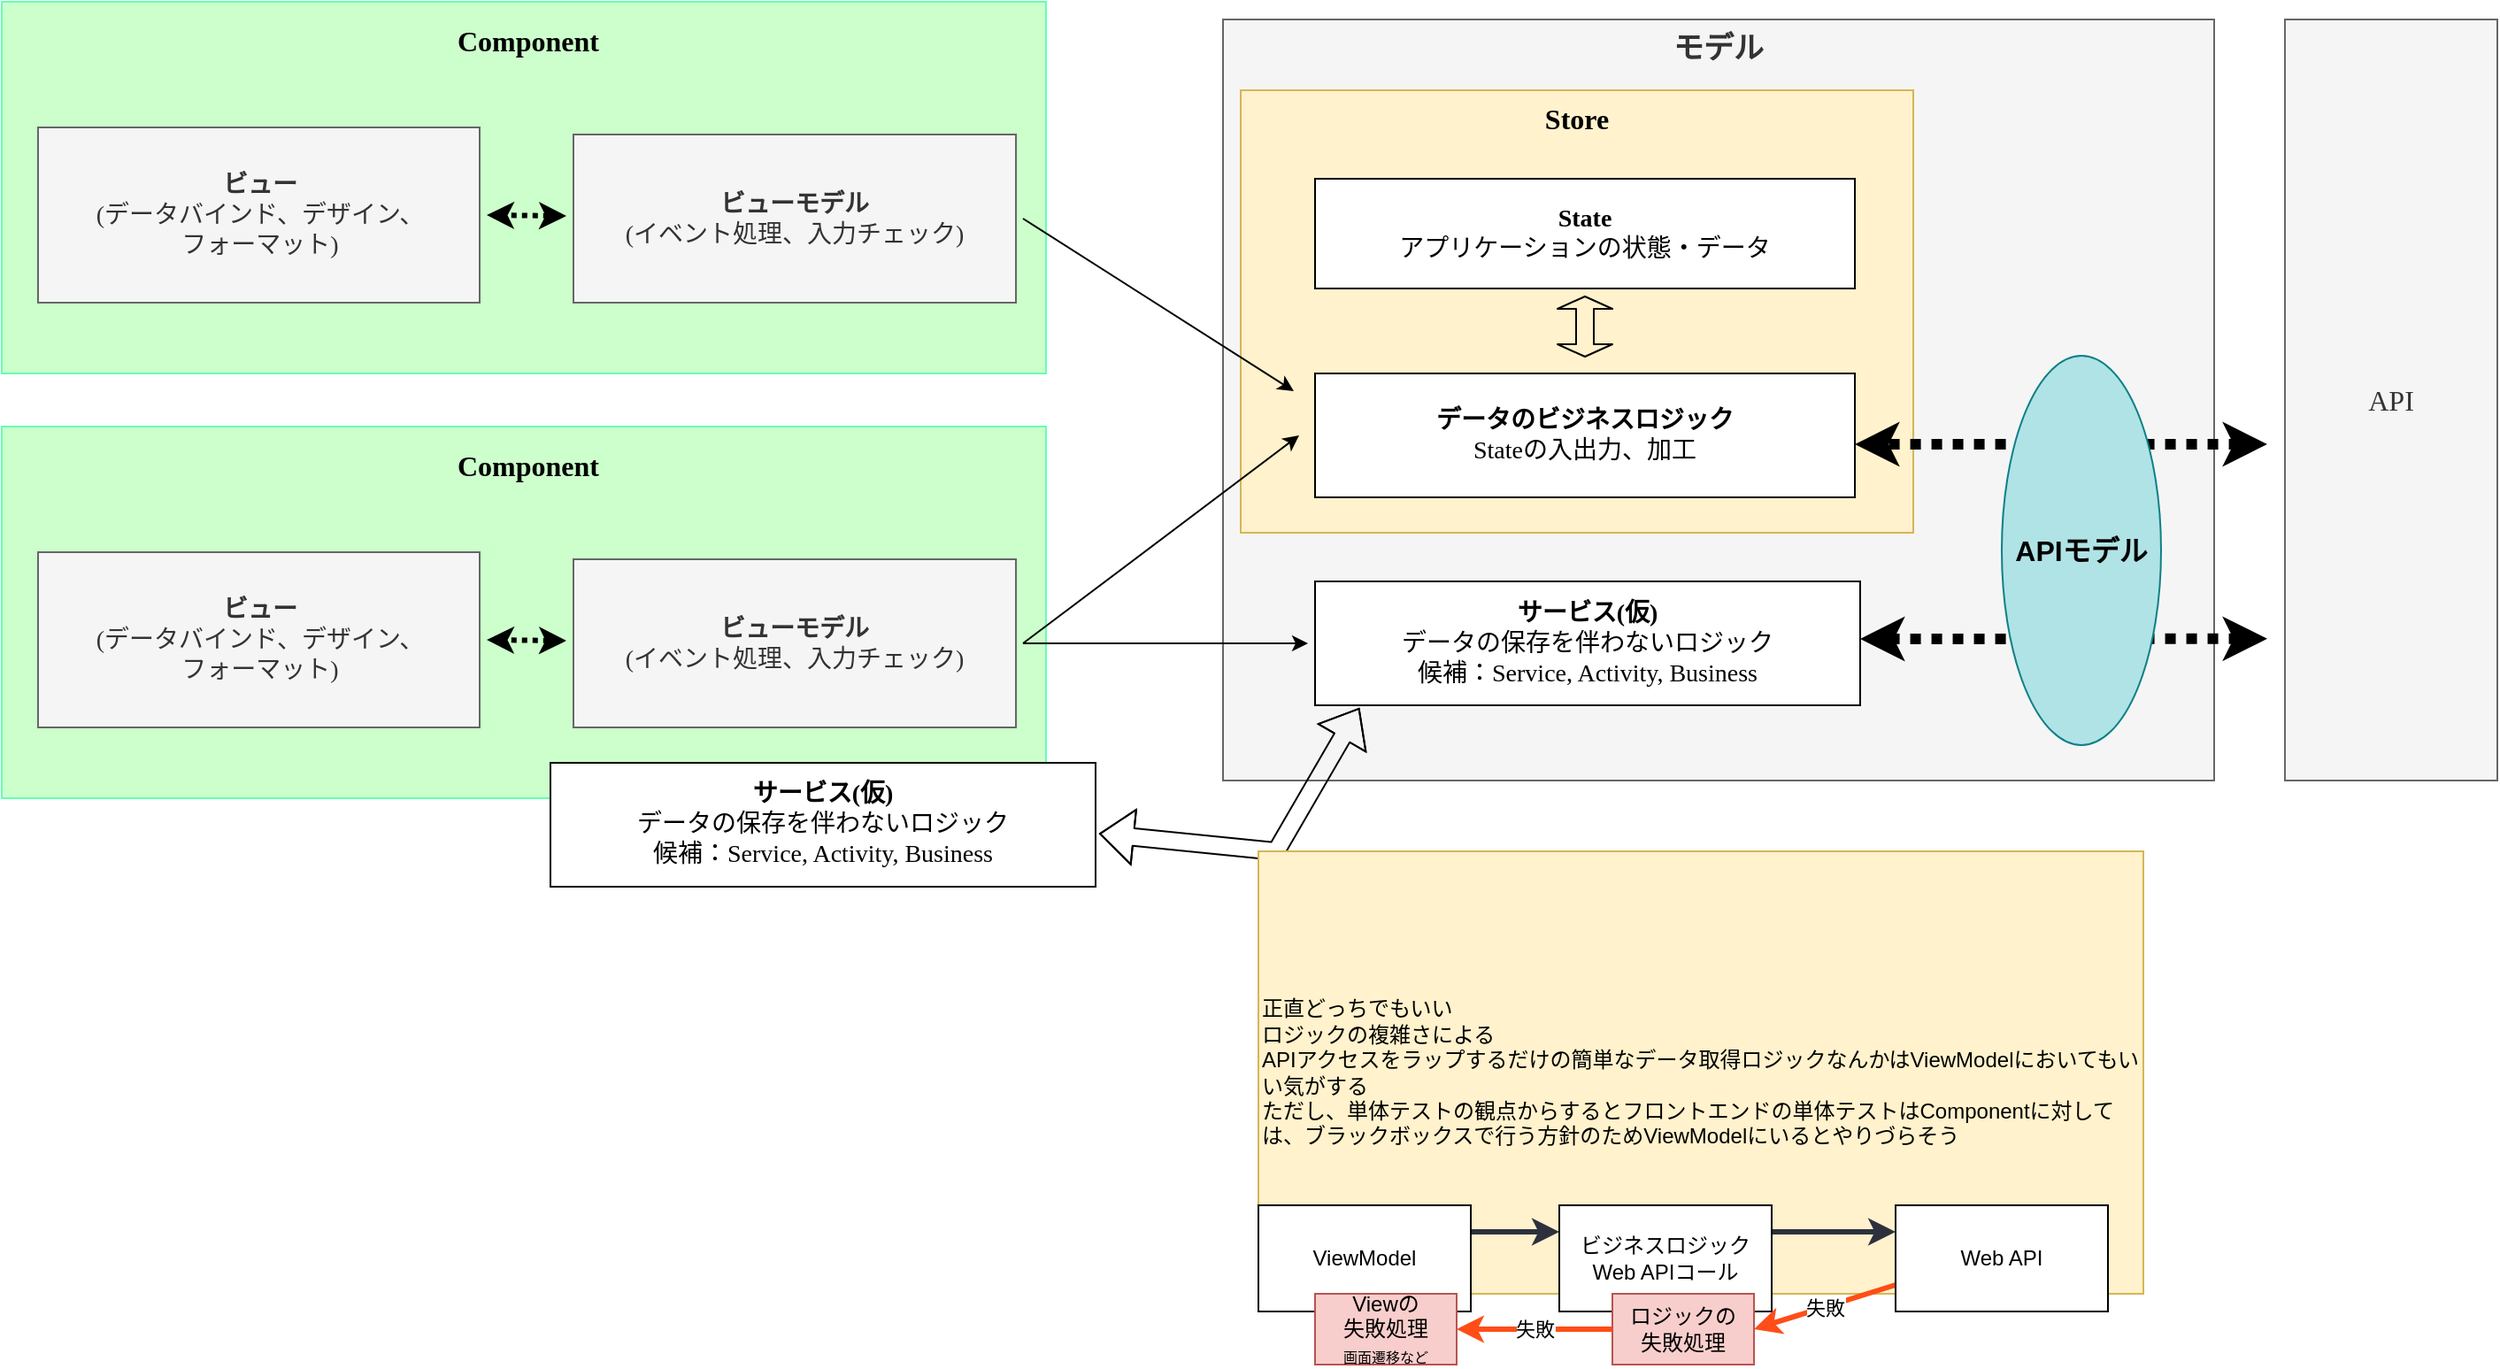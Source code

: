 <mxfile>
    <diagram id="g32roVNftYkZaOqn-Fnz" name="ページ1">
        <mxGraphModel dx="762" dy="542" grid="1" gridSize="10" guides="1" tooltips="1" connect="1" arrows="1" fold="1" page="1" pageScale="1" pageWidth="827" pageHeight="1169" math="0" shadow="0">
            <root>
                <mxCell id="0"/>
                <mxCell id="1" parent="0"/>
                <mxCell id="85" value="モデル" style="rounded=0;whiteSpace=wrap;html=1;fillColor=#f5f5f5;fontColor=#333333;strokeColor=#666666;fontStyle=1;verticalAlign=top;fontSize=17;" parent="1" vertex="1">
                    <mxGeometry x="780" y="130" width="560" height="430" as="geometry"/>
                </mxCell>
                <mxCell id="5" value="&lt;b&gt;Store&lt;/b&gt;" style="rounded=0;whiteSpace=wrap;html=1;fontSize=16;verticalAlign=top;fillColor=#fff2cc;strokeColor=#d6b656;fontFamily=Noto Sans JP;fontSource=https%3A%2F%2Ffonts.googleapis.com%2Fcss%3Ffamily%3DNoto%2BSans%2BJP;" parent="1" vertex="1">
                    <mxGeometry x="790" y="170" width="380" height="250" as="geometry"/>
                </mxCell>
                <mxCell id="12" value="API" style="rounded=0;whiteSpace=wrap;html=1;fontSize=16;fillColor=#f5f5f5;strokeColor=#666666;fontFamily=Noto Sans JP;fontSource=https%3A%2F%2Ffonts.googleapis.com%2Fcss%3Ffamily%3DNoto%2BSans%2BJP;fontColor=#333333;" parent="1" vertex="1">
                    <mxGeometry x="1380" y="130" width="120" height="430" as="geometry"/>
                </mxCell>
                <mxCell id="19" value="&lt;span&gt;State&lt;br&gt;&lt;span style=&quot;font-weight: normal;&quot;&gt;アプリケーションの状態・データ&lt;/span&gt;&lt;/span&gt;&lt;span&gt;&lt;br&gt;&lt;/span&gt;" style="rounded=0;whiteSpace=wrap;html=1;fontSize=14;fontFamily=Noto Sans JP;fontSource=https%3A%2F%2Ffonts.googleapis.com%2Fcss%3Ffamily%3DNoto%2BSans%2BJP;perimeterSpacing=4;fontStyle=1;align=center;" parent="1" vertex="1">
                    <mxGeometry x="832" y="220" width="305" height="62" as="geometry"/>
                </mxCell>
                <mxCell id="57" value="&lt;span&gt;データのビジネスロジック&lt;/span&gt;&lt;br&gt;&lt;span style=&quot;font-weight: normal&quot;&gt;Stateの入出力、加工&lt;br&gt;&lt;/span&gt;" style="rounded=0;whiteSpace=wrap;html=1;fontSize=14;fontFamily=Noto Sans JP;fontSource=https%3A%2F%2Ffonts.googleapis.com%2Fcss%3Ffamily%3DNoto%2BSans%2BJP;perimeterSpacing=9;fontStyle=1;align=center;" parent="1" vertex="1">
                    <mxGeometry x="832" y="330" width="305" height="70" as="geometry"/>
                </mxCell>
                <mxCell id="64" value="Component" style="rounded=0;whiteSpace=wrap;html=1;align=center;spacingLeft=5;fillColor=#CCFFCC;fontColor=#000000;strokeColor=#66FFB3;verticalAlign=top;fontSize=16;fontFamily=Noto Sans JP;fontSource=https%3A%2F%2Ffonts.googleapis.com%2Fcss%3Ffamily%3DNoto%2BSans%2BJP;fontStyle=1;spacingTop=6;" parent="1" vertex="1">
                    <mxGeometry x="90" y="120" width="590" height="210" as="geometry"/>
                </mxCell>
                <mxCell id="65" value="&lt;b&gt;ビュー&lt;/b&gt;&lt;br style=&quot;font-size: 14px&quot;&gt;(データバインド、デザイン、&lt;br&gt;フォーマット)" style="rounded=0;whiteSpace=wrap;html=1;fontSize=14;fontFamily=Noto Sans JP;fontSource=https%3A%2F%2Ffonts.googleapis.com%2Fcss%3Ffamily%3DNoto%2BSans%2BJP;perimeterSpacing=4;fillColor=#f5f5f5;strokeColor=#666666;fontColor=#333333;" parent="1" vertex="1">
                    <mxGeometry x="110.5" y="191" width="249.5" height="99" as="geometry"/>
                </mxCell>
                <mxCell id="66" value="&lt;b&gt;ビューモデル&lt;/b&gt;&lt;br style=&quot;font-size: 14px&quot;&gt;(イベント処理、入力チェック)" style="rounded=0;whiteSpace=wrap;html=1;fontSize=14;fontFamily=Noto Sans JP;fontSource=https%3A%2F%2Ffonts.googleapis.com%2Fcss%3Ffamily%3DNoto%2BSans%2BJP;perimeterSpacing=4;fillColor=#f5f5f5;fontColor=#333333;strokeColor=#666666;" parent="1" vertex="1">
                    <mxGeometry x="413" y="195" width="250" height="95" as="geometry"/>
                </mxCell>
                <mxCell id="58" value="" style="endArrow=classic;html=1;fontSize=14;fontFamily=Noto Sans JP;fontSource=https%3A%2F%2Ffonts.googleapis.com%2Fcss%3Ffamily%3DNoto%2BSans%2BJP;exitX=1;exitY=0.5;exitDx=0;exitDy=0;" parent="1" source="66" edge="1">
                    <mxGeometry width="50" height="50" relative="1" as="geometry">
                        <mxPoint x="640" y="262" as="sourcePoint"/>
                        <mxPoint x="820" y="340" as="targetPoint"/>
                    </mxGeometry>
                </mxCell>
                <mxCell id="79" value="" style="shape=flexArrow;endArrow=classic;startArrow=classic;html=1;startSize=2;endSize=2;strokeWidth=1;exitX=0.5;exitY=0;exitDx=0;exitDy=0;entryX=0.5;entryY=1;entryDx=0;entryDy=0;" parent="1" source="57" target="19" edge="1">
                    <mxGeometry width="100" height="100" relative="1" as="geometry">
                        <mxPoint x="900" y="310" as="sourcePoint"/>
                        <mxPoint x="1000" y="210" as="targetPoint"/>
                    </mxGeometry>
                </mxCell>
                <mxCell id="80" value="" style="endArrow=classic;html=1;fontSize=14;fontFamily=Noto Sans JP;fontSource=https%3A%2F%2Ffonts.googleapis.com%2Fcss%3Ffamily%3DNoto%2BSans%2BJP;startArrow=classic;startFill=1;dashed=1;strokeWidth=3;dashPattern=1 1;entryX=1;entryY=0.5;entryDx=0;entryDy=0;" parent="1" source="66" target="65" edge="1">
                    <mxGeometry width="50" height="50" relative="1" as="geometry">
                        <mxPoint x="390" y="223" as="sourcePoint"/>
                        <mxPoint x="1151" y="375" as="targetPoint"/>
                    </mxGeometry>
                </mxCell>
                <mxCell id="81" value="Component" style="rounded=0;whiteSpace=wrap;html=1;align=center;spacingLeft=5;fillColor=#CCFFCC;fontColor=#000000;strokeColor=#66FFB3;verticalAlign=top;fontSize=16;fontFamily=Noto Sans JP;fontSource=https%3A%2F%2Ffonts.googleapis.com%2Fcss%3Ffamily%3DNoto%2BSans%2BJP;fontStyle=1;spacingTop=6;" parent="1" vertex="1">
                    <mxGeometry x="90" y="360" width="590" height="210" as="geometry"/>
                </mxCell>
                <mxCell id="82" value="&lt;b&gt;ビュー&lt;/b&gt;&lt;br style=&quot;font-size: 14px&quot;&gt;(データバインド、デザイン、&lt;br style=&quot;font-size: 14px&quot;&gt;フォーマット)" style="rounded=0;whiteSpace=wrap;html=1;fontSize=14;fontFamily=Noto Sans JP;fontSource=https%3A%2F%2Ffonts.googleapis.com%2Fcss%3Ffamily%3DNoto%2BSans%2BJP;perimeterSpacing=4;fillColor=#f5f5f5;fontColor=#333333;strokeColor=#666666;" parent="1" vertex="1">
                    <mxGeometry x="110.5" y="431" width="249.5" height="99" as="geometry"/>
                </mxCell>
                <mxCell id="83" value="&lt;b&gt;ビューモデル&lt;/b&gt;&lt;br style=&quot;font-size: 14px&quot;&gt;(イベント処理、入力チェック)" style="rounded=0;whiteSpace=wrap;html=1;fontSize=14;fontFamily=Noto Sans JP;fontSource=https%3A%2F%2Ffonts.googleapis.com%2Fcss%3Ffamily%3DNoto%2BSans%2BJP;perimeterSpacing=4;fillColor=#f5f5f5;fontColor=#333333;strokeColor=#666666;" parent="1" vertex="1">
                    <mxGeometry x="413" y="435" width="250" height="95" as="geometry"/>
                </mxCell>
                <mxCell id="84" value="" style="endArrow=classic;html=1;fontSize=14;fontFamily=Noto Sans JP;fontSource=https%3A%2F%2Ffonts.googleapis.com%2Fcss%3Ffamily%3DNoto%2BSans%2BJP;startArrow=classic;startFill=1;dashed=1;strokeWidth=3;dashPattern=1 1;entryX=1;entryY=0.5;entryDx=0;entryDy=0;" parent="1" source="83" target="82" edge="1">
                    <mxGeometry width="50" height="50" relative="1" as="geometry">
                        <mxPoint x="390" y="463" as="sourcePoint"/>
                        <mxPoint x="1151" y="615" as="targetPoint"/>
                    </mxGeometry>
                </mxCell>
                <mxCell id="70" value="" style="endArrow=classic;html=1;fontSize=14;fontFamily=Noto Sans JP;fontSource=https%3A%2F%2Ffonts.googleapis.com%2Fcss%3Ffamily%3DNoto%2BSans%2BJP;exitX=1;exitY=0.5;exitDx=0;exitDy=0;" parent="1" source="83" target="87" edge="1">
                    <mxGeometry width="50" height="50" relative="1" as="geometry">
                        <mxPoint x="634.5" y="513" as="sourcePoint"/>
                        <mxPoint x="870" y="483" as="targetPoint"/>
                    </mxGeometry>
                </mxCell>
                <mxCell id="87" value="サービス(仮)&lt;br&gt;&lt;span style=&quot;font-weight: normal;&quot;&gt;データの保存を伴わないロジック&lt;br&gt;候補：Service, Activity, Business&lt;br&gt;&lt;/span&gt;" style="rounded=0;whiteSpace=wrap;html=1;fontSize=14;fontFamily=Noto Sans JP;fontSource=https%3A%2F%2Ffonts.googleapis.com%2Fcss%3Ffamily%3DNoto%2BSans%2BJP;perimeterSpacing=4;fontStyle=1;align=center;" parent="1" vertex="1">
                    <mxGeometry x="832" y="447.5" width="308" height="70" as="geometry"/>
                </mxCell>
                <mxCell id="88" value="" style="endArrow=classic;html=1;fontSize=14;fontFamily=Noto Sans JP;fontSource=https%3A%2F%2Ffonts.googleapis.com%2Fcss%3Ffamily%3DNoto%2BSans%2BJP;startArrow=classic;startFill=1;dashed=1;strokeWidth=6;dashPattern=1 1;" parent="1" edge="1">
                    <mxGeometry width="50" height="50" relative="1" as="geometry">
                        <mxPoint x="1370" y="370" as="sourcePoint"/>
                        <mxPoint x="1137" y="370" as="targetPoint"/>
                    </mxGeometry>
                </mxCell>
                <mxCell id="89" value="" style="endArrow=classic;html=1;fontSize=14;fontFamily=Noto Sans JP;fontSource=https%3A%2F%2Ffonts.googleapis.com%2Fcss%3Ffamily%3DNoto%2BSans%2BJP;startArrow=classic;startFill=1;dashed=1;strokeWidth=6;dashPattern=1 1;" parent="1" edge="1">
                    <mxGeometry width="50" height="50" relative="1" as="geometry">
                        <mxPoint x="1370" y="479.91" as="sourcePoint"/>
                        <mxPoint x="1140" y="480" as="targetPoint"/>
                    </mxGeometry>
                </mxCell>
                <mxCell id="86" value="APIモデル" style="ellipse;whiteSpace=wrap;html=1;rounded=1;fontSize=16;fontStyle=1;fillColor=#b0e3e6;strokeColor=#0e8088;" parent="1" vertex="1">
                    <mxGeometry x="1220" y="320" width="90" height="220" as="geometry"/>
                </mxCell>
                <mxCell id="90" value="" style="endArrow=classic;html=1;fontSize=14;fontFamily=Noto Sans JP;fontSource=https%3A%2F%2Ffonts.googleapis.com%2Fcss%3Ffamily%3DNoto%2BSans%2BJP;exitX=1;exitY=0.5;exitDx=0;exitDy=0;entryX=0;entryY=0.5;entryDx=0;entryDy=0;" edge="1" parent="1" source="83" target="57">
                    <mxGeometry width="50" height="50" relative="1" as="geometry">
                        <mxPoint x="677" y="492.5" as="sourcePoint"/>
                        <mxPoint x="838" y="492.5" as="targetPoint"/>
                    </mxGeometry>
                </mxCell>
                <mxCell id="91" value="サービス(仮)&lt;br&gt;&lt;span style=&quot;font-weight: normal;&quot;&gt;データの保存を伴わないロジック&lt;br&gt;候補：Service, Activity, Business&lt;br&gt;&lt;/span&gt;" style="rounded=0;whiteSpace=wrap;html=1;fontSize=14;fontFamily=Noto Sans JP;fontSource=https%3A%2F%2Ffonts.googleapis.com%2Fcss%3Ffamily%3DNoto%2BSans%2BJP;perimeterSpacing=4;fontStyle=1;align=center;" vertex="1" parent="1">
                    <mxGeometry x="400" y="550" width="308" height="70" as="geometry"/>
                </mxCell>
                <mxCell id="92" value="" style="shape=flexArrow;endArrow=classic;startArrow=classic;html=1;entryX=0.092;entryY=0.968;entryDx=0;entryDy=0;entryPerimeter=0;rounded=1;shadow=0;elbow=vertical;" edge="1" parent="1" target="87">
                    <mxGeometry width="100" height="100" relative="1" as="geometry">
                        <mxPoint x="710" y="590" as="sourcePoint"/>
                        <mxPoint x="827" y="517.5" as="targetPoint"/>
                        <Array as="points">
                            <mxPoint x="810" y="600"/>
                        </Array>
                    </mxGeometry>
                </mxCell>
                <mxCell id="94" value="正直どっちでもいい&lt;br&gt;ロジックの複雑さによる&lt;br&gt;APIアクセスをラップするだけの簡単なデータ取得ロジックなんかはViewModelにおいてもいい気がする&lt;br&gt;ただし、単体テストの観点からするとフロントエンドの単体テストはComponentに対しては、ブラックボックスで行う方針のためViewModelにいるとやりづらそう&lt;br&gt;" style="text;html=1;strokeColor=#d6b656;fillColor=#fff2cc;align=left;verticalAlign=middle;whiteSpace=wrap;rounded=0;" vertex="1" parent="1">
                    <mxGeometry x="800" y="600" width="500" height="250" as="geometry"/>
                </mxCell>
                <mxCell id="103" style="edgeStyle=none;rounded=1;sketch=0;jumpSize=6;html=1;exitX=1;exitY=0.25;exitDx=0;exitDy=0;entryX=0;entryY=0.25;entryDx=0;entryDy=0;shadow=0;strokeColor=#2E303E;strokeWidth=3;fontSize=8;elbow=vertical;" edge="1" parent="1" source="95" target="96">
                    <mxGeometry relative="1" as="geometry"/>
                </mxCell>
                <mxCell id="95" value="ViewModel" style="rounded=0;whiteSpace=wrap;html=1;" vertex="1" parent="1">
                    <mxGeometry x="800" y="800" width="120" height="60" as="geometry"/>
                </mxCell>
                <mxCell id="102" style="edgeStyle=none;rounded=1;sketch=0;jumpSize=6;html=1;exitX=1;exitY=0.25;exitDx=0;exitDy=0;entryX=0;entryY=0.25;entryDx=0;entryDy=0;shadow=0;strokeColor=#2E303E;strokeWidth=3;fontSize=8;elbow=vertical;" edge="1" parent="1" source="96" target="97">
                    <mxGeometry relative="1" as="geometry"/>
                </mxCell>
                <mxCell id="96" value="ビジネスロジック&lt;br&gt;Web APIコール" style="rounded=0;whiteSpace=wrap;html=1;" vertex="1" parent="1">
                    <mxGeometry x="970" y="800" width="120" height="60" as="geometry"/>
                </mxCell>
                <mxCell id="98" value="失敗" style="edgeStyle=none;rounded=1;sketch=0;html=1;exitX=0;exitY=0.75;exitDx=0;exitDy=0;entryX=1;entryY=0.5;entryDx=0;entryDy=0;shadow=0;elbow=vertical;strokeColor=#FF4D17;jumpSize=6;strokeWidth=3;" edge="1" parent="1" source="97" target="99">
                    <mxGeometry relative="1" as="geometry"/>
                </mxCell>
                <mxCell id="97" value="Web API" style="rounded=0;whiteSpace=wrap;html=1;" vertex="1" parent="1">
                    <mxGeometry x="1160" y="800" width="120" height="60" as="geometry"/>
                </mxCell>
                <mxCell id="99" value="ロジックの&lt;br&gt;失敗処理" style="rounded=0;whiteSpace=wrap;html=1;fillColor=#f8cecc;strokeColor=#b85450;" vertex="1" parent="1">
                    <mxGeometry x="1000" y="850" width="80" height="40" as="geometry"/>
                </mxCell>
                <mxCell id="100" value="失敗" style="edgeStyle=none;rounded=1;sketch=0;html=1;entryX=1;entryY=0.5;entryDx=0;entryDy=0;shadow=0;elbow=vertical;strokeColor=#FF4D17;jumpSize=6;strokeWidth=3;" edge="1" parent="1" source="99" target="101">
                    <mxGeometry relative="1" as="geometry">
                        <mxPoint x="1000" y="869.76" as="sourcePoint"/>
                        <mxPoint x="930" y="869.76" as="targetPoint"/>
                    </mxGeometry>
                </mxCell>
                <mxCell id="101" value="Viewの&lt;br&gt;失敗処理&lt;br&gt;&lt;font style=&quot;font-size: 8px;&quot;&gt;画面遷移など&lt;/font&gt;" style="rounded=0;whiteSpace=wrap;html=1;fillColor=#f8cecc;strokeColor=#b85450;" vertex="1" parent="1">
                    <mxGeometry x="832" y="850" width="80" height="40" as="geometry"/>
                </mxCell>
            </root>
        </mxGraphModel>
    </diagram>
</mxfile>